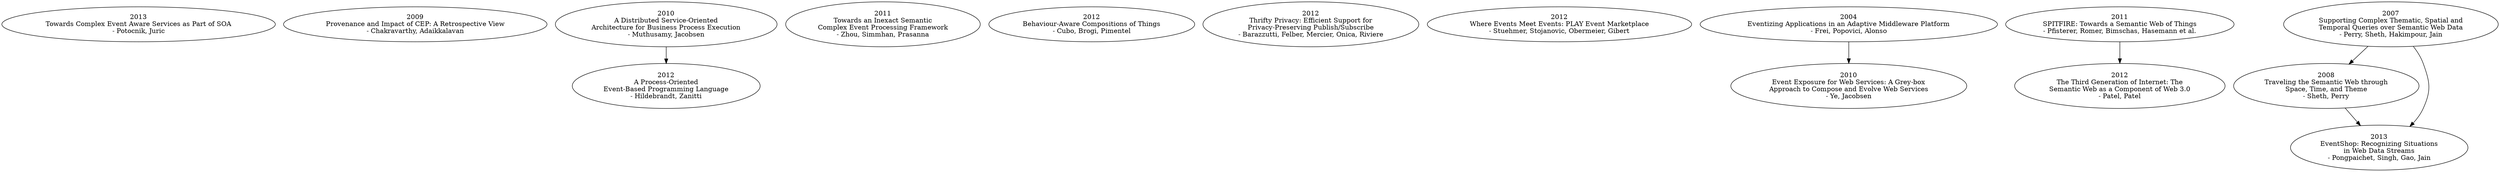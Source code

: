 digraph G {

	"UNAVAILABLE.txt#1"

	[label="2013\nTowards Complex Event Aware Services as Part of SOA\n- Potocnik, Juric"];

	"UNAVAILABLE.txt#2"
	[label="2009\nProvenance and Impact of CEP: A Retrospective View\n- Chakravarthy, Adaikkalavan"];

	"2010-Muthusamy_Jacobsen-DSOABPE.pdf"
	[label="2010\nA Distributed Service-Oriented\nArchitecture for Business Process Execution\n- Muthusamy, Jacobsen"];
	"2010-Muthusamy_Jacobsen-DSOABPE.pdf" -> "2012-Hildebrandt_Zanitti-PEPL.pdf";

	"2011-Zhou_etal-ISCEPF.pdf"
	[label="2011\nTowards an Inexact Semantic\nComplex Event Processing Framework\n- Zhou, Simmhan, Prasanna"];

	"2012-Cubo_etal-BACT.pdf"
	[label="2012\nBehaviour-Aware Compositions of Things\n- Cubo, Brogi, Pimentel"];

	"2012-Barazzutti-ThriftyPrivacy.pdf"
	[label="2012\nThrifty Privacy: Efficient Support for\nPrivacy-Preserving Publish/Subscribe\n- Barazzutti, Felber, Mercier, Onica, Riviere"];

	"2012-Hildebrandt_Zanitti-PEPL.pdf"
	[label="2012\nA Process-Oriented\nEvent-Based Programming Language\n- Hildebrandt, Zanitti"];

	"2012-Stuehmer_etal-PLAY.pdf"
	[label="2012\nWhere Events Meet Events: PLAY Event Marketplace\n- Stuehmer, Stojanovic, Obermeier, Gibert"];


	"2004-Frei_etal-EAAMP.pdf"
	[label="2004\nEventizing Applications in an Adaptive Middleware Platform\n- Frei, Popovici, Alonso"];
	"2004-Frei_etal-EAAMP.pdf" -> "2010-Ye_Jacobsen-EEWS.pdf";

	"2010-Ye_Jacobsen-EEWS.pdf"
	[label="2010\nEvent Exposure for Web Services: A Grey-box\nApproach to Compose and Evolve Web Services\n- Ye, Jacobsen"];



	"2011-Pfisterer_etal-Spitfire.pdf"
	[label="2011\nSPITFIRE: Towards a Semantic Web of Things\n- Pfisterer, Romer, Bimschas, Hasemann et al."];
	"2011-Pfisterer_etal-Spitfire.pdf" -> "2012-Patel-TTGI.pdf";

	"2012-Patel-TTGI.pdf"
	[label="2012\nThe Third Generation of Internet: The\nSemantic Web as a Component of Web 3.0\n- Patel, Patel"];




	
	"2007-Perry_etal-SCTATQ.pdf"
	[label="2007\nSupporting Complex Thematic, Spatial and\nTemporal Queries over Semantic Web Data\n- Perry, Sheth, Hakimpour, Jain"];
	"2007-Perry_etal-SCTATQ.pdf" -> "2008-Sheth_Perry-TSWSTT.pdf";
	"2007-Perry_etal-SCTATQ.pdf" -> "2013-Pongpaichet_etal-EventShop.pdf";
	
	"2008-Sheth_Perry-TSWSTT.pdf"
	[label="2008\nTraveling the Semantic Web through\nSpace, Time, and Theme\n- Sheth, Perry"];
	"2008-Sheth_Perry-TSWSTT.pdf" -> "2013-Pongpaichet_etal-EventShop.pdf";

	"2013-Pongpaichet_etal-EventShop.pdf"
	[label="2013\nEventShop: Recognizing Situations\nin Web Data Streams\n- Pongpaichet, Singh, Gao, Jain"];


}



